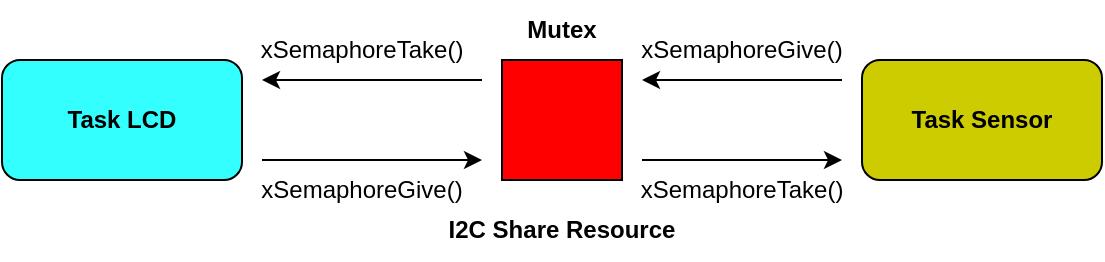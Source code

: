 <mxfile version="21.0.4" type="device"><diagram name="Trang-1" id="YYAOH_mOWIKPKRJoi4GJ"><mxGraphModel dx="1150" dy="505" grid="1" gridSize="10" guides="1" tooltips="1" connect="1" arrows="1" fold="1" page="1" pageScale="1" pageWidth="850" pageHeight="1100" math="0" shadow="0"><root><mxCell id="0"/><mxCell id="1" parent="0"/><mxCell id="x4fQdhPM5-txrxnKQ0Tx-1" value="&lt;b&gt;Task LCD&lt;/b&gt;" style="rounded=1;whiteSpace=wrap;html=1;fillColor=#33FFFF;" vertex="1" parent="1"><mxGeometry x="90" y="220" width="120" height="60" as="geometry"/></mxCell><mxCell id="x4fQdhPM5-txrxnKQ0Tx-2" value="&lt;b&gt;Task Sensor&lt;/b&gt;" style="rounded=1;whiteSpace=wrap;html=1;fillColor=#CCCC00;" vertex="1" parent="1"><mxGeometry x="520" y="220" width="120" height="60" as="geometry"/></mxCell><mxCell id="x4fQdhPM5-txrxnKQ0Tx-3" value="" style="rounded=0;whiteSpace=wrap;html=1;fillColor=#FF0000;" vertex="1" parent="1"><mxGeometry x="340" y="220" width="60" height="60" as="geometry"/></mxCell><mxCell id="x4fQdhPM5-txrxnKQ0Tx-4" value="&lt;b&gt;Mutex&lt;/b&gt;" style="text;html=1;strokeColor=none;fillColor=none;align=center;verticalAlign=middle;whiteSpace=wrap;rounded=0;" vertex="1" parent="1"><mxGeometry x="340" y="190" width="60" height="30" as="geometry"/></mxCell><mxCell id="x4fQdhPM5-txrxnKQ0Tx-6" value="&lt;b&gt;I2C Share Resource&lt;/b&gt;" style="text;html=1;strokeColor=none;fillColor=none;align=center;verticalAlign=middle;whiteSpace=wrap;rounded=0;" vertex="1" parent="1"><mxGeometry x="310" y="290" width="120" height="30" as="geometry"/></mxCell><mxCell id="x4fQdhPM5-txrxnKQ0Tx-7" value="" style="endArrow=classic;html=1;rounded=0;" edge="1" parent="1"><mxGeometry width="50" height="50" relative="1" as="geometry"><mxPoint x="220" y="270" as="sourcePoint"/><mxPoint x="330" y="270" as="targetPoint"/></mxGeometry></mxCell><mxCell id="x4fQdhPM5-txrxnKQ0Tx-8" value="xSemaphoreGive()" style="text;html=1;strokeColor=none;fillColor=none;align=center;verticalAlign=middle;whiteSpace=wrap;rounded=0;" vertex="1" parent="1"><mxGeometry x="240" y="270" width="60" height="30" as="geometry"/></mxCell><mxCell id="x4fQdhPM5-txrxnKQ0Tx-9" value="" style="endArrow=classic;html=1;rounded=0;" edge="1" parent="1"><mxGeometry width="50" height="50" relative="1" as="geometry"><mxPoint x="330" y="230" as="sourcePoint"/><mxPoint x="220" y="230" as="targetPoint"/></mxGeometry></mxCell><mxCell id="x4fQdhPM5-txrxnKQ0Tx-10" value="xSemaphoreTake()" style="text;html=1;strokeColor=none;fillColor=none;align=center;verticalAlign=middle;whiteSpace=wrap;rounded=0;" vertex="1" parent="1"><mxGeometry x="240" y="200" width="60" height="30" as="geometry"/></mxCell><mxCell id="x4fQdhPM5-txrxnKQ0Tx-11" value="xSemaphoreGive()" style="text;html=1;strokeColor=none;fillColor=none;align=center;verticalAlign=middle;whiteSpace=wrap;rounded=0;" vertex="1" parent="1"><mxGeometry x="430" y="200" width="60" height="30" as="geometry"/></mxCell><mxCell id="x4fQdhPM5-txrxnKQ0Tx-12" value="" style="endArrow=classic;html=1;rounded=0;" edge="1" parent="1"><mxGeometry width="50" height="50" relative="1" as="geometry"><mxPoint x="510" y="230" as="sourcePoint"/><mxPoint x="410" y="230" as="targetPoint"/></mxGeometry></mxCell><mxCell id="x4fQdhPM5-txrxnKQ0Tx-14" value="" style="endArrow=classic;html=1;rounded=0;" edge="1" parent="1"><mxGeometry width="50" height="50" relative="1" as="geometry"><mxPoint x="410" y="270" as="sourcePoint"/><mxPoint x="510" y="270" as="targetPoint"/></mxGeometry></mxCell><mxCell id="x4fQdhPM5-txrxnKQ0Tx-15" value="xSemaphoreTake()" style="text;html=1;strokeColor=none;fillColor=none;align=center;verticalAlign=middle;whiteSpace=wrap;rounded=0;" vertex="1" parent="1"><mxGeometry x="430" y="270" width="60" height="30" as="geometry"/></mxCell></root></mxGraphModel></diagram></mxfile>